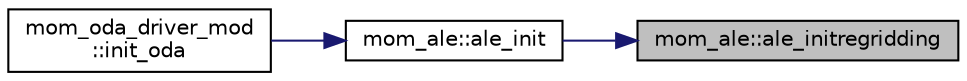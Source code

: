 digraph "mom_ale::ale_initregridding"
{
 // INTERACTIVE_SVG=YES
 // LATEX_PDF_SIZE
  edge [fontname="Helvetica",fontsize="10",labelfontname="Helvetica",labelfontsize="10"];
  node [fontname="Helvetica",fontsize="10",shape=record];
  rankdir="RL";
  Node1 [label="mom_ale::ale_initregridding",height=0.2,width=0.4,color="black", fillcolor="grey75", style="filled", fontcolor="black",tooltip="Initializes regridding for the main ALE algorithm."];
  Node1 -> Node2 [dir="back",color="midnightblue",fontsize="10",style="solid",fontname="Helvetica"];
  Node2 [label="mom_ale::ale_init",height=0.2,width=0.4,color="black", fillcolor="white", style="filled",URL="$namespacemom__ale.html#a7e9593dbe4be5138cb83327df05e1d7b",tooltip="This routine is typically called (from initialize_MOM in file MOM.F90) before the main time integrati..."];
  Node2 -> Node3 [dir="back",color="midnightblue",fontsize="10",style="solid",fontname="Helvetica"];
  Node3 [label="mom_oda_driver_mod\l::init_oda",height=0.2,width=0.4,color="black", fillcolor="white", style="filled",URL="$namespacemom__oda__driver__mod.html#aaaf67b8d0e0db3ba3dfe09e24d2b8b24",tooltip="initialize First_guess (prior) and Analysis grid information for all ensemble members"];
}
